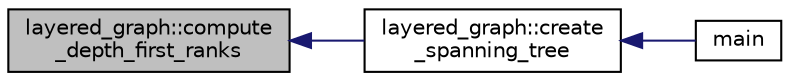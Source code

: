 digraph "layered_graph::compute_depth_first_ranks"
{
  edge [fontname="Helvetica",fontsize="10",labelfontname="Helvetica",labelfontsize="10"];
  node [fontname="Helvetica",fontsize="10",shape=record];
  rankdir="LR";
  Node242 [label="layered_graph::compute\l_depth_first_ranks",height=0.2,width=0.4,color="black", fillcolor="grey75", style="filled", fontcolor="black"];
  Node242 -> Node243 [dir="back",color="midnightblue",fontsize="10",style="solid",fontname="Helvetica"];
  Node243 [label="layered_graph::create\l_spanning_tree",height=0.2,width=0.4,color="black", fillcolor="white", style="filled",URL="$da/db1/classlayered__graph.html#a7993ca913254ae276ff45ab776ed2be9"];
  Node243 -> Node244 [dir="back",color="midnightblue",fontsize="10",style="solid",fontname="Helvetica"];
  Node244 [label="main",height=0.2,width=0.4,color="black", fillcolor="white", style="filled",URL="$da/d62/layered__graph__main_8_c.html#a217dbf8b442f20279ea00b898af96f52"];
}
